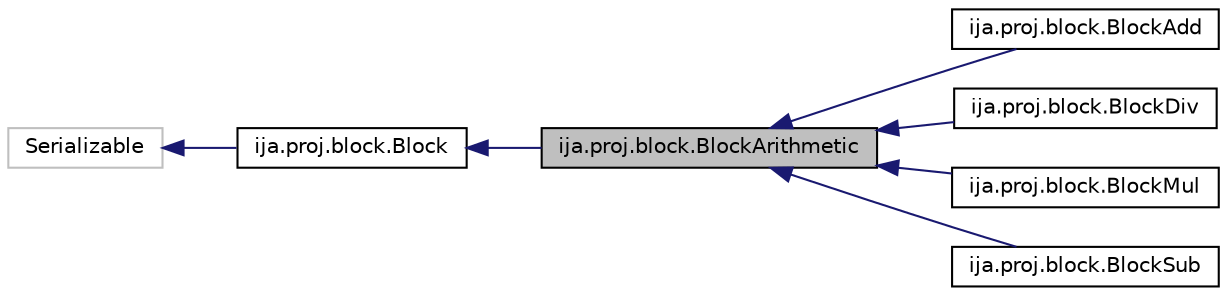 digraph "ija.proj.block.BlockArithmetic"
{
  edge [fontname="Helvetica",fontsize="10",labelfontname="Helvetica",labelfontsize="10"];
  node [fontname="Helvetica",fontsize="10",shape=record];
  rankdir="LR";
  Node1 [label="ija.proj.block.BlockArithmetic",height=0.2,width=0.4,color="black", fillcolor="grey75", style="filled", fontcolor="black"];
  Node2 -> Node1 [dir="back",color="midnightblue",fontsize="10",style="solid",fontname="Helvetica"];
  Node2 [label="ija.proj.block.Block",height=0.2,width=0.4,color="black", fillcolor="white", style="filled",URL="$classija_1_1proj_1_1block_1_1Block.html",tooltip="The Block class is backend representation of block and contains its interface. This class is abstract..."];
  Node3 -> Node2 [dir="back",color="midnightblue",fontsize="10",style="solid",fontname="Helvetica"];
  Node3 [label="Serializable",height=0.2,width=0.4,color="grey75", fillcolor="white", style="filled"];
  Node1 -> Node4 [dir="back",color="midnightblue",fontsize="10",style="solid",fontname="Helvetica"];
  Node4 [label="ija.proj.block.BlockAdd",height=0.2,width=0.4,color="black", fillcolor="white", style="filled",URL="$classija_1_1proj_1_1block_1_1BlockAdd.html",tooltip="The BlockAdd class is Block multiplying two float numbers. "];
  Node1 -> Node5 [dir="back",color="midnightblue",fontsize="10",style="solid",fontname="Helvetica"];
  Node5 [label="ija.proj.block.BlockDiv",height=0.2,width=0.4,color="black", fillcolor="white", style="filled",URL="$classija_1_1proj_1_1block_1_1BlockDiv.html"];
  Node1 -> Node6 [dir="back",color="midnightblue",fontsize="10",style="solid",fontname="Helvetica"];
  Node6 [label="ija.proj.block.BlockMul",height=0.2,width=0.4,color="black", fillcolor="white", style="filled",URL="$classija_1_1proj_1_1block_1_1BlockMul.html",tooltip="The BlockMul class is Block multipling two float numbers. "];
  Node1 -> Node7 [dir="back",color="midnightblue",fontsize="10",style="solid",fontname="Helvetica"];
  Node7 [label="ija.proj.block.BlockSub",height=0.2,width=0.4,color="black", fillcolor="white", style="filled",URL="$classija_1_1proj_1_1block_1_1BlockSub.html",tooltip="The BlockSub class is Block substracting two float numbers. "];
}
